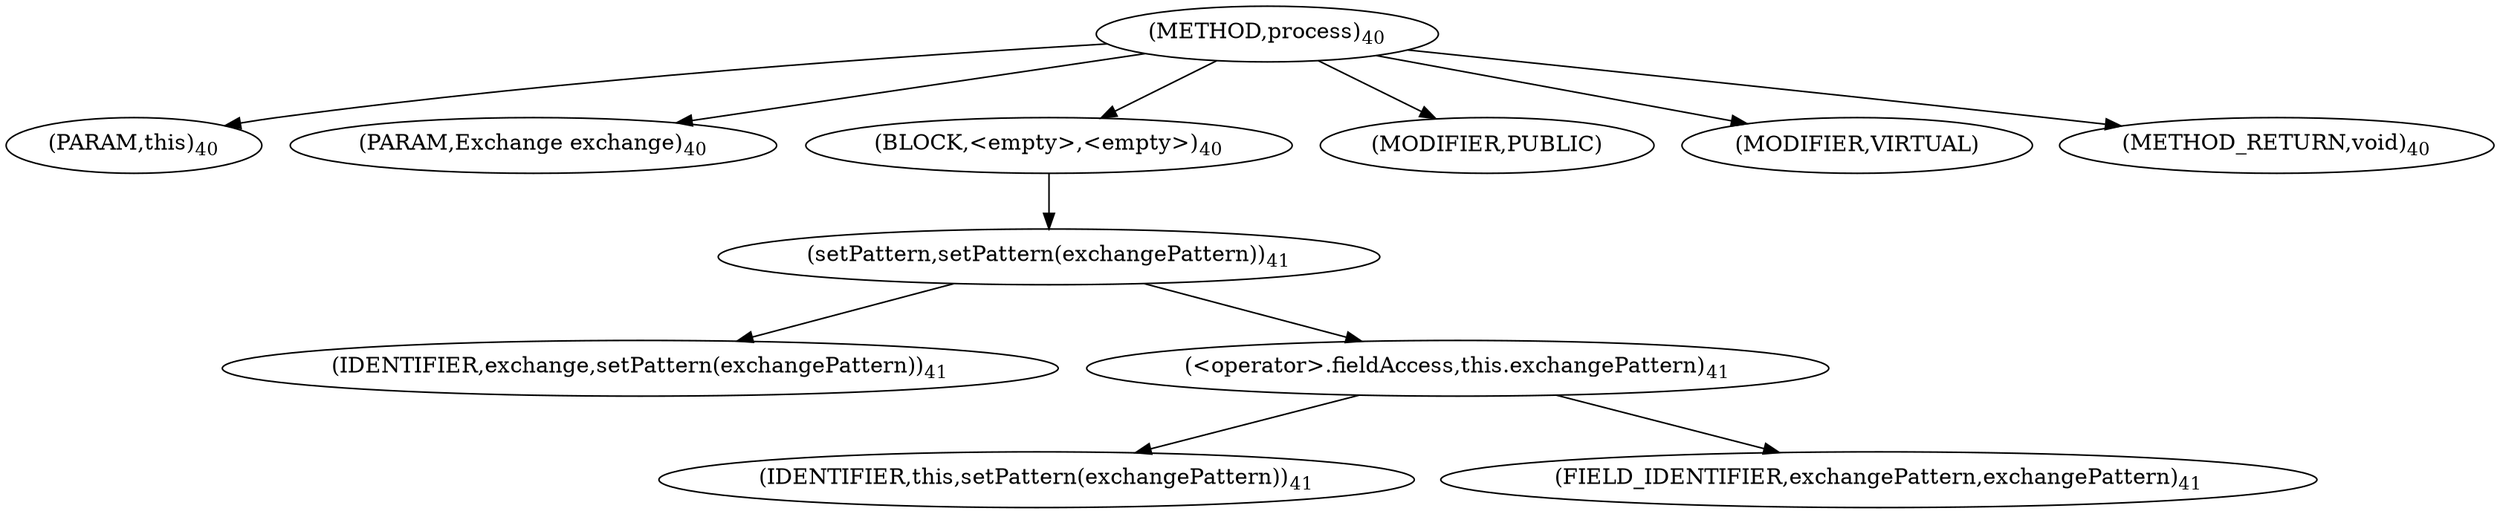 digraph "process" {  
"63" [label = <(METHOD,process)<SUB>40</SUB>> ]
"64" [label = <(PARAM,this)<SUB>40</SUB>> ]
"65" [label = <(PARAM,Exchange exchange)<SUB>40</SUB>> ]
"66" [label = <(BLOCK,&lt;empty&gt;,&lt;empty&gt;)<SUB>40</SUB>> ]
"67" [label = <(setPattern,setPattern(exchangePattern))<SUB>41</SUB>> ]
"68" [label = <(IDENTIFIER,exchange,setPattern(exchangePattern))<SUB>41</SUB>> ]
"69" [label = <(&lt;operator&gt;.fieldAccess,this.exchangePattern)<SUB>41</SUB>> ]
"70" [label = <(IDENTIFIER,this,setPattern(exchangePattern))<SUB>41</SUB>> ]
"71" [label = <(FIELD_IDENTIFIER,exchangePattern,exchangePattern)<SUB>41</SUB>> ]
"72" [label = <(MODIFIER,PUBLIC)> ]
"73" [label = <(MODIFIER,VIRTUAL)> ]
"74" [label = <(METHOD_RETURN,void)<SUB>40</SUB>> ]
  "63" -> "64" 
  "63" -> "65" 
  "63" -> "66" 
  "63" -> "72" 
  "63" -> "73" 
  "63" -> "74" 
  "66" -> "67" 
  "67" -> "68" 
  "67" -> "69" 
  "69" -> "70" 
  "69" -> "71" 
}
